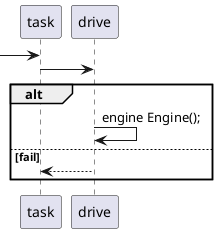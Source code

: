 @startuml Exceptions

-> task
task -> drive
alt
    drive -> drive: engine Engine();
else fail
    task <-- drive
end

@enduml